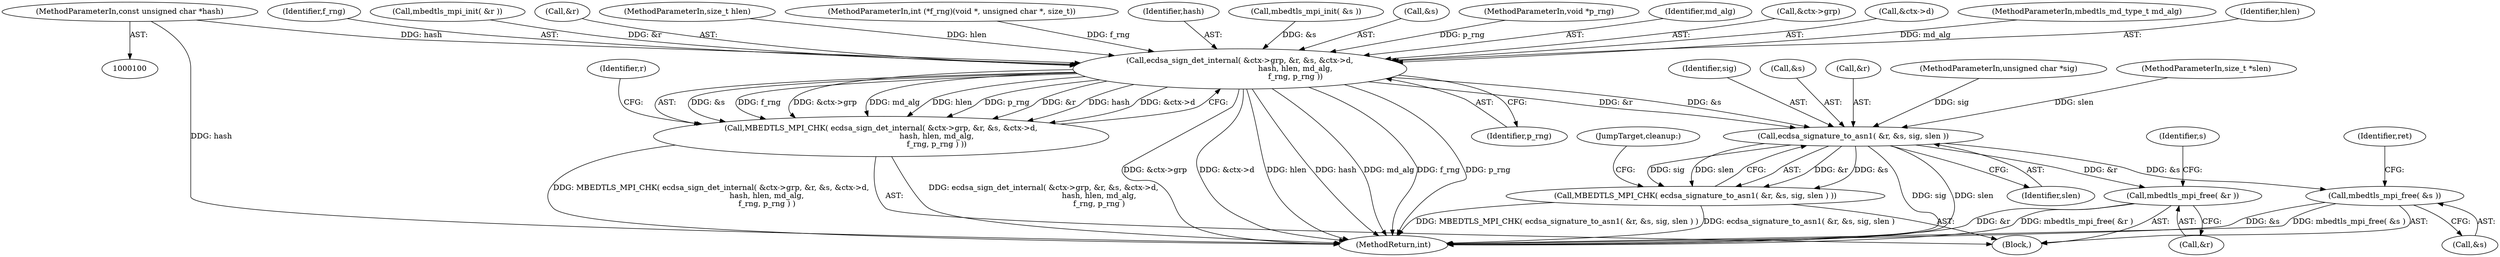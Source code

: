 digraph "0_mbedtls_298a43a77ec0ed2c19a8c924ddd8571ef3e65dfd_1@pointer" {
"1000103" [label="(MethodParameterIn,const unsigned char *hash)"];
"1000120" [label="(Call,ecdsa_sign_det_internal( &ctx->grp, &r, &s, &ctx->d,\n                                              hash, hlen, md_alg,\n                                              f_rng, p_rng ))"];
"1000119" [label="(Call,MBEDTLS_MPI_CHK( ecdsa_sign_det_internal( &ctx->grp, &r, &s, &ctx->d,\n                                              hash, hlen, md_alg,\n                                              f_rng, p_rng ) ))"];
"1000139" [label="(Call,ecdsa_signature_to_asn1( &r, &s, sig, slen ))"];
"1000138" [label="(Call,MBEDTLS_MPI_CHK( ecdsa_signature_to_asn1( &r, &s, sig, slen ) ))"];
"1000147" [label="(Call,mbedtls_mpi_free( &r ))"];
"1000150" [label="(Call,mbedtls_mpi_free( &s ))"];
"1000137" [label="(Identifier,p_rng)"];
"1000134" [label="(Identifier,hlen)"];
"1000148" [label="(Call,&r)"];
"1000136" [label="(Identifier,f_rng)"];
"1000146" [label="(JumpTarget,cleanup:)"];
"1000151" [label="(Call,&s)"];
"1000113" [label="(Call,mbedtls_mpi_init( &r ))"];
"1000125" [label="(Call,&r)"];
"1000104" [label="(MethodParameterIn,size_t hlen)"];
"1000107" [label="(MethodParameterIn,int (*f_rng)(void *, unsigned char *, size_t))"];
"1000133" [label="(Identifier,hash)"];
"1000145" [label="(Identifier,slen)"];
"1000116" [label="(Call,mbedtls_mpi_init( &s ))"];
"1000120" [label="(Call,ecdsa_sign_det_internal( &ctx->grp, &r, &s, &ctx->d,\n                                              hash, hlen, md_alg,\n                                              f_rng, p_rng ))"];
"1000127" [label="(Call,&s)"];
"1000144" [label="(Identifier,sig)"];
"1000142" [label="(Call,&s)"];
"1000103" [label="(MethodParameterIn,const unsigned char *hash)"];
"1000147" [label="(Call,mbedtls_mpi_free( &r ))"];
"1000152" [label="(Identifier,s)"];
"1000150" [label="(Call,mbedtls_mpi_free( &s ))"];
"1000140" [label="(Call,&r)"];
"1000108" [label="(MethodParameterIn,void *p_rng)"];
"1000141" [label="(Identifier,r)"];
"1000135" [label="(Identifier,md_alg)"];
"1000139" [label="(Call,ecdsa_signature_to_asn1( &r, &s, sig, slen ))"];
"1000121" [label="(Call,&ctx->grp)"];
"1000119" [label="(Call,MBEDTLS_MPI_CHK( ecdsa_sign_det_internal( &ctx->grp, &r, &s, &ctx->d,\n                                              hash, hlen, md_alg,\n                                              f_rng, p_rng ) ))"];
"1000129" [label="(Call,&ctx->d)"];
"1000155" [label="(MethodReturn,int)"];
"1000138" [label="(Call,MBEDTLS_MPI_CHK( ecdsa_signature_to_asn1( &r, &s, sig, slen ) ))"];
"1000105" [label="(MethodParameterIn,unsigned char *sig)"];
"1000109" [label="(Block,)"];
"1000154" [label="(Identifier,ret)"];
"1000106" [label="(MethodParameterIn,size_t *slen)"];
"1000102" [label="(MethodParameterIn,mbedtls_md_type_t md_alg)"];
"1000103" -> "1000100"  [label="AST: "];
"1000103" -> "1000155"  [label="DDG: hash"];
"1000103" -> "1000120"  [label="DDG: hash"];
"1000120" -> "1000119"  [label="AST: "];
"1000120" -> "1000137"  [label="CFG: "];
"1000121" -> "1000120"  [label="AST: "];
"1000125" -> "1000120"  [label="AST: "];
"1000127" -> "1000120"  [label="AST: "];
"1000129" -> "1000120"  [label="AST: "];
"1000133" -> "1000120"  [label="AST: "];
"1000134" -> "1000120"  [label="AST: "];
"1000135" -> "1000120"  [label="AST: "];
"1000136" -> "1000120"  [label="AST: "];
"1000137" -> "1000120"  [label="AST: "];
"1000119" -> "1000120"  [label="CFG: "];
"1000120" -> "1000155"  [label="DDG: &ctx->grp"];
"1000120" -> "1000155"  [label="DDG: &ctx->d"];
"1000120" -> "1000155"  [label="DDG: hlen"];
"1000120" -> "1000155"  [label="DDG: hash"];
"1000120" -> "1000155"  [label="DDG: md_alg"];
"1000120" -> "1000155"  [label="DDG: f_rng"];
"1000120" -> "1000155"  [label="DDG: p_rng"];
"1000120" -> "1000119"  [label="DDG: &s"];
"1000120" -> "1000119"  [label="DDG: f_rng"];
"1000120" -> "1000119"  [label="DDG: &ctx->grp"];
"1000120" -> "1000119"  [label="DDG: md_alg"];
"1000120" -> "1000119"  [label="DDG: hlen"];
"1000120" -> "1000119"  [label="DDG: p_rng"];
"1000120" -> "1000119"  [label="DDG: &r"];
"1000120" -> "1000119"  [label="DDG: hash"];
"1000120" -> "1000119"  [label="DDG: &ctx->d"];
"1000113" -> "1000120"  [label="DDG: &r"];
"1000116" -> "1000120"  [label="DDG: &s"];
"1000104" -> "1000120"  [label="DDG: hlen"];
"1000102" -> "1000120"  [label="DDG: md_alg"];
"1000107" -> "1000120"  [label="DDG: f_rng"];
"1000108" -> "1000120"  [label="DDG: p_rng"];
"1000120" -> "1000139"  [label="DDG: &r"];
"1000120" -> "1000139"  [label="DDG: &s"];
"1000119" -> "1000109"  [label="AST: "];
"1000141" -> "1000119"  [label="CFG: "];
"1000119" -> "1000155"  [label="DDG: MBEDTLS_MPI_CHK( ecdsa_sign_det_internal( &ctx->grp, &r, &s, &ctx->d,\n                                              hash, hlen, md_alg,\n                                              f_rng, p_rng ) )"];
"1000119" -> "1000155"  [label="DDG: ecdsa_sign_det_internal( &ctx->grp, &r, &s, &ctx->d,\n                                              hash, hlen, md_alg,\n                                              f_rng, p_rng )"];
"1000139" -> "1000138"  [label="AST: "];
"1000139" -> "1000145"  [label="CFG: "];
"1000140" -> "1000139"  [label="AST: "];
"1000142" -> "1000139"  [label="AST: "];
"1000144" -> "1000139"  [label="AST: "];
"1000145" -> "1000139"  [label="AST: "];
"1000138" -> "1000139"  [label="CFG: "];
"1000139" -> "1000155"  [label="DDG: sig"];
"1000139" -> "1000155"  [label="DDG: slen"];
"1000139" -> "1000138"  [label="DDG: &r"];
"1000139" -> "1000138"  [label="DDG: &s"];
"1000139" -> "1000138"  [label="DDG: sig"];
"1000139" -> "1000138"  [label="DDG: slen"];
"1000105" -> "1000139"  [label="DDG: sig"];
"1000106" -> "1000139"  [label="DDG: slen"];
"1000139" -> "1000147"  [label="DDG: &r"];
"1000139" -> "1000150"  [label="DDG: &s"];
"1000138" -> "1000109"  [label="AST: "];
"1000146" -> "1000138"  [label="CFG: "];
"1000138" -> "1000155"  [label="DDG: ecdsa_signature_to_asn1( &r, &s, sig, slen )"];
"1000138" -> "1000155"  [label="DDG: MBEDTLS_MPI_CHK( ecdsa_signature_to_asn1( &r, &s, sig, slen ) )"];
"1000147" -> "1000109"  [label="AST: "];
"1000147" -> "1000148"  [label="CFG: "];
"1000148" -> "1000147"  [label="AST: "];
"1000152" -> "1000147"  [label="CFG: "];
"1000147" -> "1000155"  [label="DDG: &r"];
"1000147" -> "1000155"  [label="DDG: mbedtls_mpi_free( &r )"];
"1000150" -> "1000109"  [label="AST: "];
"1000150" -> "1000151"  [label="CFG: "];
"1000151" -> "1000150"  [label="AST: "];
"1000154" -> "1000150"  [label="CFG: "];
"1000150" -> "1000155"  [label="DDG: mbedtls_mpi_free( &s )"];
"1000150" -> "1000155"  [label="DDG: &s"];
}
